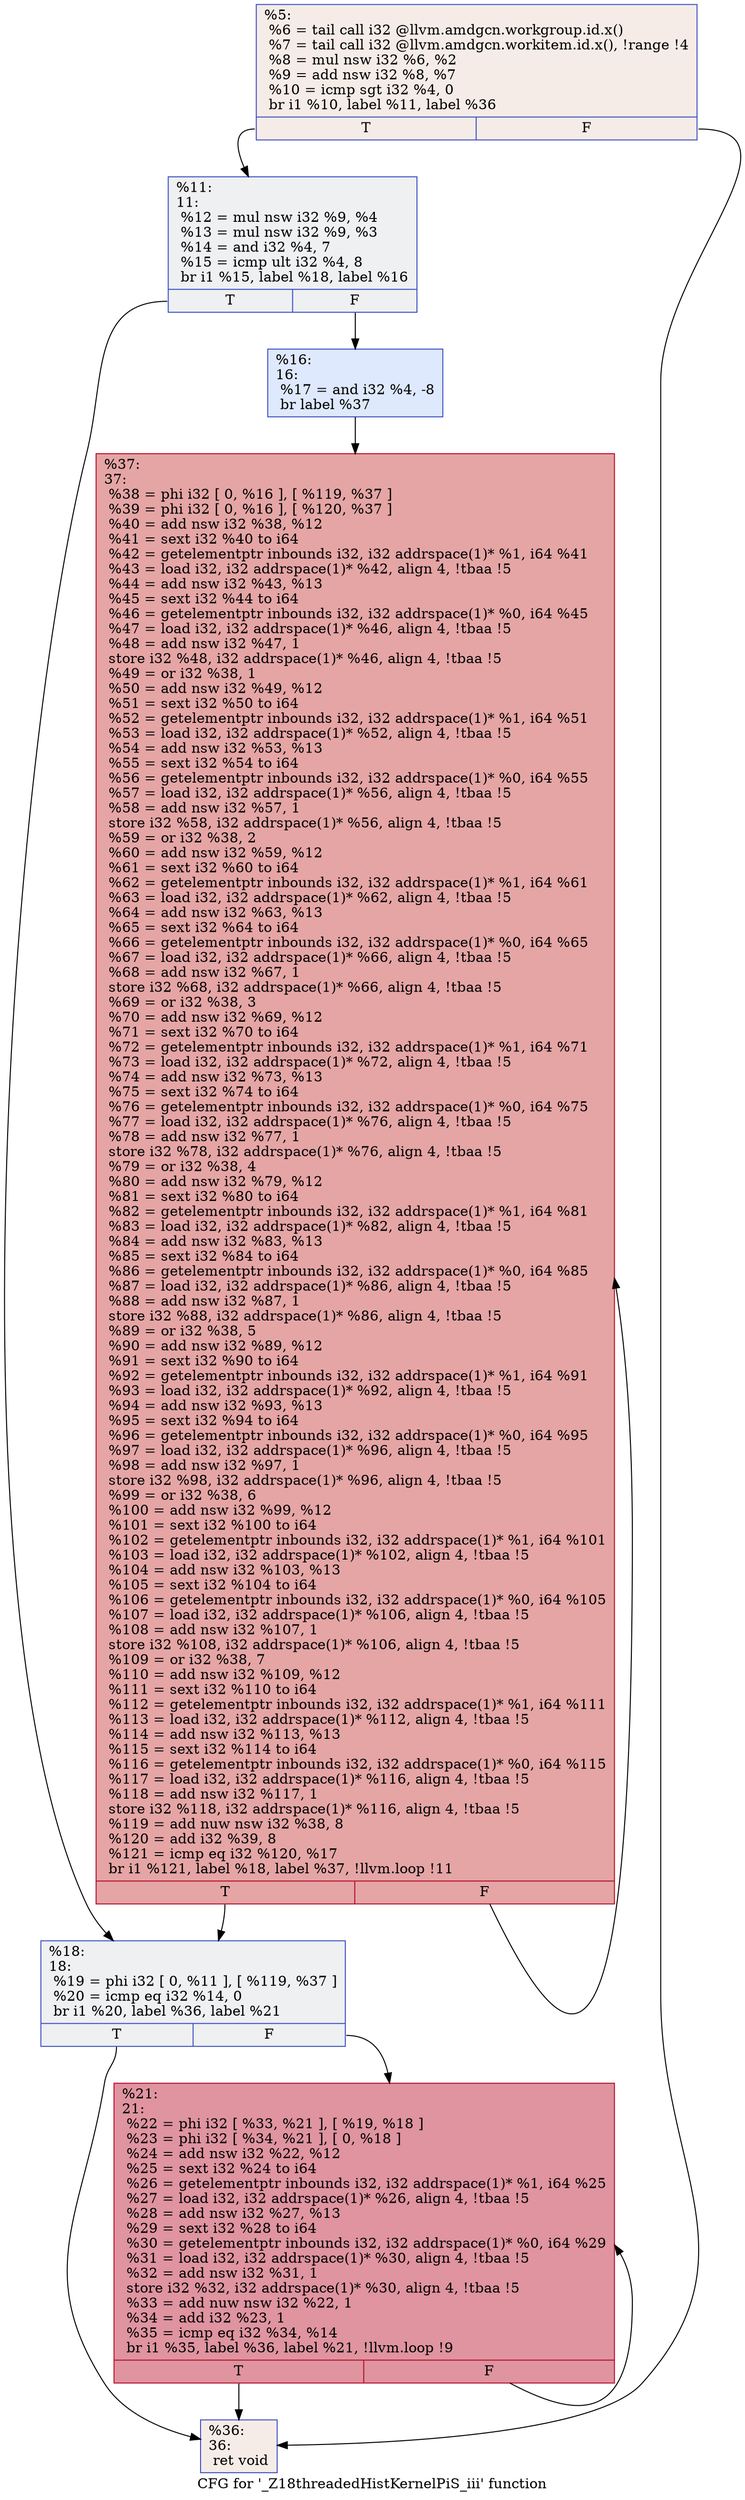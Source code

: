 digraph "CFG for '_Z18threadedHistKernelPiS_iii' function" {
	label="CFG for '_Z18threadedHistKernelPiS_iii' function";

	Node0x489d250 [shape=record,color="#3d50c3ff", style=filled, fillcolor="#ead5c970",label="{%5:\l  %6 = tail call i32 @llvm.amdgcn.workgroup.id.x()\l  %7 = tail call i32 @llvm.amdgcn.workitem.id.x(), !range !4\l  %8 = mul nsw i32 %6, %2\l  %9 = add nsw i32 %8, %7\l  %10 = icmp sgt i32 %4, 0\l  br i1 %10, label %11, label %36\l|{<s0>T|<s1>F}}"];
	Node0x489d250:s0 -> Node0x489c4b0;
	Node0x489d250:s1 -> Node0x489ea50;
	Node0x489c4b0 [shape=record,color="#3d50c3ff", style=filled, fillcolor="#d9dce170",label="{%11:\l11:                                               \l  %12 = mul nsw i32 %9, %4\l  %13 = mul nsw i32 %9, %3\l  %14 = and i32 %4, 7\l  %15 = icmp ult i32 %4, 8\l  br i1 %15, label %18, label %16\l|{<s0>T|<s1>F}}"];
	Node0x489c4b0:s0 -> Node0x489ee30;
	Node0x489c4b0:s1 -> Node0x489ee80;
	Node0x489ee80 [shape=record,color="#3d50c3ff", style=filled, fillcolor="#b5cdfa70",label="{%16:\l16:                                               \l  %17 = and i32 %4, -8\l  br label %37\l}"];
	Node0x489ee80 -> Node0x489e280;
	Node0x489ee30 [shape=record,color="#3d50c3ff", style=filled, fillcolor="#d9dce170",label="{%18:\l18:                                               \l  %19 = phi i32 [ 0, %11 ], [ %119, %37 ]\l  %20 = icmp eq i32 %14, 0\l  br i1 %20, label %36, label %21\l|{<s0>T|<s1>F}}"];
	Node0x489ee30:s0 -> Node0x489ea50;
	Node0x489ee30:s1 -> Node0x489f340;
	Node0x489f340 [shape=record,color="#b70d28ff", style=filled, fillcolor="#b70d2870",label="{%21:\l21:                                               \l  %22 = phi i32 [ %33, %21 ], [ %19, %18 ]\l  %23 = phi i32 [ %34, %21 ], [ 0, %18 ]\l  %24 = add nsw i32 %22, %12\l  %25 = sext i32 %24 to i64\l  %26 = getelementptr inbounds i32, i32 addrspace(1)* %1, i64 %25\l  %27 = load i32, i32 addrspace(1)* %26, align 4, !tbaa !5\l  %28 = add nsw i32 %27, %13\l  %29 = sext i32 %28 to i64\l  %30 = getelementptr inbounds i32, i32 addrspace(1)* %0, i64 %29\l  %31 = load i32, i32 addrspace(1)* %30, align 4, !tbaa !5\l  %32 = add nsw i32 %31, 1\l  store i32 %32, i32 addrspace(1)* %30, align 4, !tbaa !5\l  %33 = add nuw nsw i32 %22, 1\l  %34 = add i32 %23, 1\l  %35 = icmp eq i32 %34, %14\l  br i1 %35, label %36, label %21, !llvm.loop !9\l|{<s0>T|<s1>F}}"];
	Node0x489f340:s0 -> Node0x489ea50;
	Node0x489f340:s1 -> Node0x489f340;
	Node0x489ea50 [shape=record,color="#3d50c3ff", style=filled, fillcolor="#ead5c970",label="{%36:\l36:                                               \l  ret void\l}"];
	Node0x489e280 [shape=record,color="#b70d28ff", style=filled, fillcolor="#c5333470",label="{%37:\l37:                                               \l  %38 = phi i32 [ 0, %16 ], [ %119, %37 ]\l  %39 = phi i32 [ 0, %16 ], [ %120, %37 ]\l  %40 = add nsw i32 %38, %12\l  %41 = sext i32 %40 to i64\l  %42 = getelementptr inbounds i32, i32 addrspace(1)* %1, i64 %41\l  %43 = load i32, i32 addrspace(1)* %42, align 4, !tbaa !5\l  %44 = add nsw i32 %43, %13\l  %45 = sext i32 %44 to i64\l  %46 = getelementptr inbounds i32, i32 addrspace(1)* %0, i64 %45\l  %47 = load i32, i32 addrspace(1)* %46, align 4, !tbaa !5\l  %48 = add nsw i32 %47, 1\l  store i32 %48, i32 addrspace(1)* %46, align 4, !tbaa !5\l  %49 = or i32 %38, 1\l  %50 = add nsw i32 %49, %12\l  %51 = sext i32 %50 to i64\l  %52 = getelementptr inbounds i32, i32 addrspace(1)* %1, i64 %51\l  %53 = load i32, i32 addrspace(1)* %52, align 4, !tbaa !5\l  %54 = add nsw i32 %53, %13\l  %55 = sext i32 %54 to i64\l  %56 = getelementptr inbounds i32, i32 addrspace(1)* %0, i64 %55\l  %57 = load i32, i32 addrspace(1)* %56, align 4, !tbaa !5\l  %58 = add nsw i32 %57, 1\l  store i32 %58, i32 addrspace(1)* %56, align 4, !tbaa !5\l  %59 = or i32 %38, 2\l  %60 = add nsw i32 %59, %12\l  %61 = sext i32 %60 to i64\l  %62 = getelementptr inbounds i32, i32 addrspace(1)* %1, i64 %61\l  %63 = load i32, i32 addrspace(1)* %62, align 4, !tbaa !5\l  %64 = add nsw i32 %63, %13\l  %65 = sext i32 %64 to i64\l  %66 = getelementptr inbounds i32, i32 addrspace(1)* %0, i64 %65\l  %67 = load i32, i32 addrspace(1)* %66, align 4, !tbaa !5\l  %68 = add nsw i32 %67, 1\l  store i32 %68, i32 addrspace(1)* %66, align 4, !tbaa !5\l  %69 = or i32 %38, 3\l  %70 = add nsw i32 %69, %12\l  %71 = sext i32 %70 to i64\l  %72 = getelementptr inbounds i32, i32 addrspace(1)* %1, i64 %71\l  %73 = load i32, i32 addrspace(1)* %72, align 4, !tbaa !5\l  %74 = add nsw i32 %73, %13\l  %75 = sext i32 %74 to i64\l  %76 = getelementptr inbounds i32, i32 addrspace(1)* %0, i64 %75\l  %77 = load i32, i32 addrspace(1)* %76, align 4, !tbaa !5\l  %78 = add nsw i32 %77, 1\l  store i32 %78, i32 addrspace(1)* %76, align 4, !tbaa !5\l  %79 = or i32 %38, 4\l  %80 = add nsw i32 %79, %12\l  %81 = sext i32 %80 to i64\l  %82 = getelementptr inbounds i32, i32 addrspace(1)* %1, i64 %81\l  %83 = load i32, i32 addrspace(1)* %82, align 4, !tbaa !5\l  %84 = add nsw i32 %83, %13\l  %85 = sext i32 %84 to i64\l  %86 = getelementptr inbounds i32, i32 addrspace(1)* %0, i64 %85\l  %87 = load i32, i32 addrspace(1)* %86, align 4, !tbaa !5\l  %88 = add nsw i32 %87, 1\l  store i32 %88, i32 addrspace(1)* %86, align 4, !tbaa !5\l  %89 = or i32 %38, 5\l  %90 = add nsw i32 %89, %12\l  %91 = sext i32 %90 to i64\l  %92 = getelementptr inbounds i32, i32 addrspace(1)* %1, i64 %91\l  %93 = load i32, i32 addrspace(1)* %92, align 4, !tbaa !5\l  %94 = add nsw i32 %93, %13\l  %95 = sext i32 %94 to i64\l  %96 = getelementptr inbounds i32, i32 addrspace(1)* %0, i64 %95\l  %97 = load i32, i32 addrspace(1)* %96, align 4, !tbaa !5\l  %98 = add nsw i32 %97, 1\l  store i32 %98, i32 addrspace(1)* %96, align 4, !tbaa !5\l  %99 = or i32 %38, 6\l  %100 = add nsw i32 %99, %12\l  %101 = sext i32 %100 to i64\l  %102 = getelementptr inbounds i32, i32 addrspace(1)* %1, i64 %101\l  %103 = load i32, i32 addrspace(1)* %102, align 4, !tbaa !5\l  %104 = add nsw i32 %103, %13\l  %105 = sext i32 %104 to i64\l  %106 = getelementptr inbounds i32, i32 addrspace(1)* %0, i64 %105\l  %107 = load i32, i32 addrspace(1)* %106, align 4, !tbaa !5\l  %108 = add nsw i32 %107, 1\l  store i32 %108, i32 addrspace(1)* %106, align 4, !tbaa !5\l  %109 = or i32 %38, 7\l  %110 = add nsw i32 %109, %12\l  %111 = sext i32 %110 to i64\l  %112 = getelementptr inbounds i32, i32 addrspace(1)* %1, i64 %111\l  %113 = load i32, i32 addrspace(1)* %112, align 4, !tbaa !5\l  %114 = add nsw i32 %113, %13\l  %115 = sext i32 %114 to i64\l  %116 = getelementptr inbounds i32, i32 addrspace(1)* %0, i64 %115\l  %117 = load i32, i32 addrspace(1)* %116, align 4, !tbaa !5\l  %118 = add nsw i32 %117, 1\l  store i32 %118, i32 addrspace(1)* %116, align 4, !tbaa !5\l  %119 = add nuw nsw i32 %38, 8\l  %120 = add i32 %39, 8\l  %121 = icmp eq i32 %120, %17\l  br i1 %121, label %18, label %37, !llvm.loop !11\l|{<s0>T|<s1>F}}"];
	Node0x489e280:s0 -> Node0x489ee30;
	Node0x489e280:s1 -> Node0x489e280;
}
